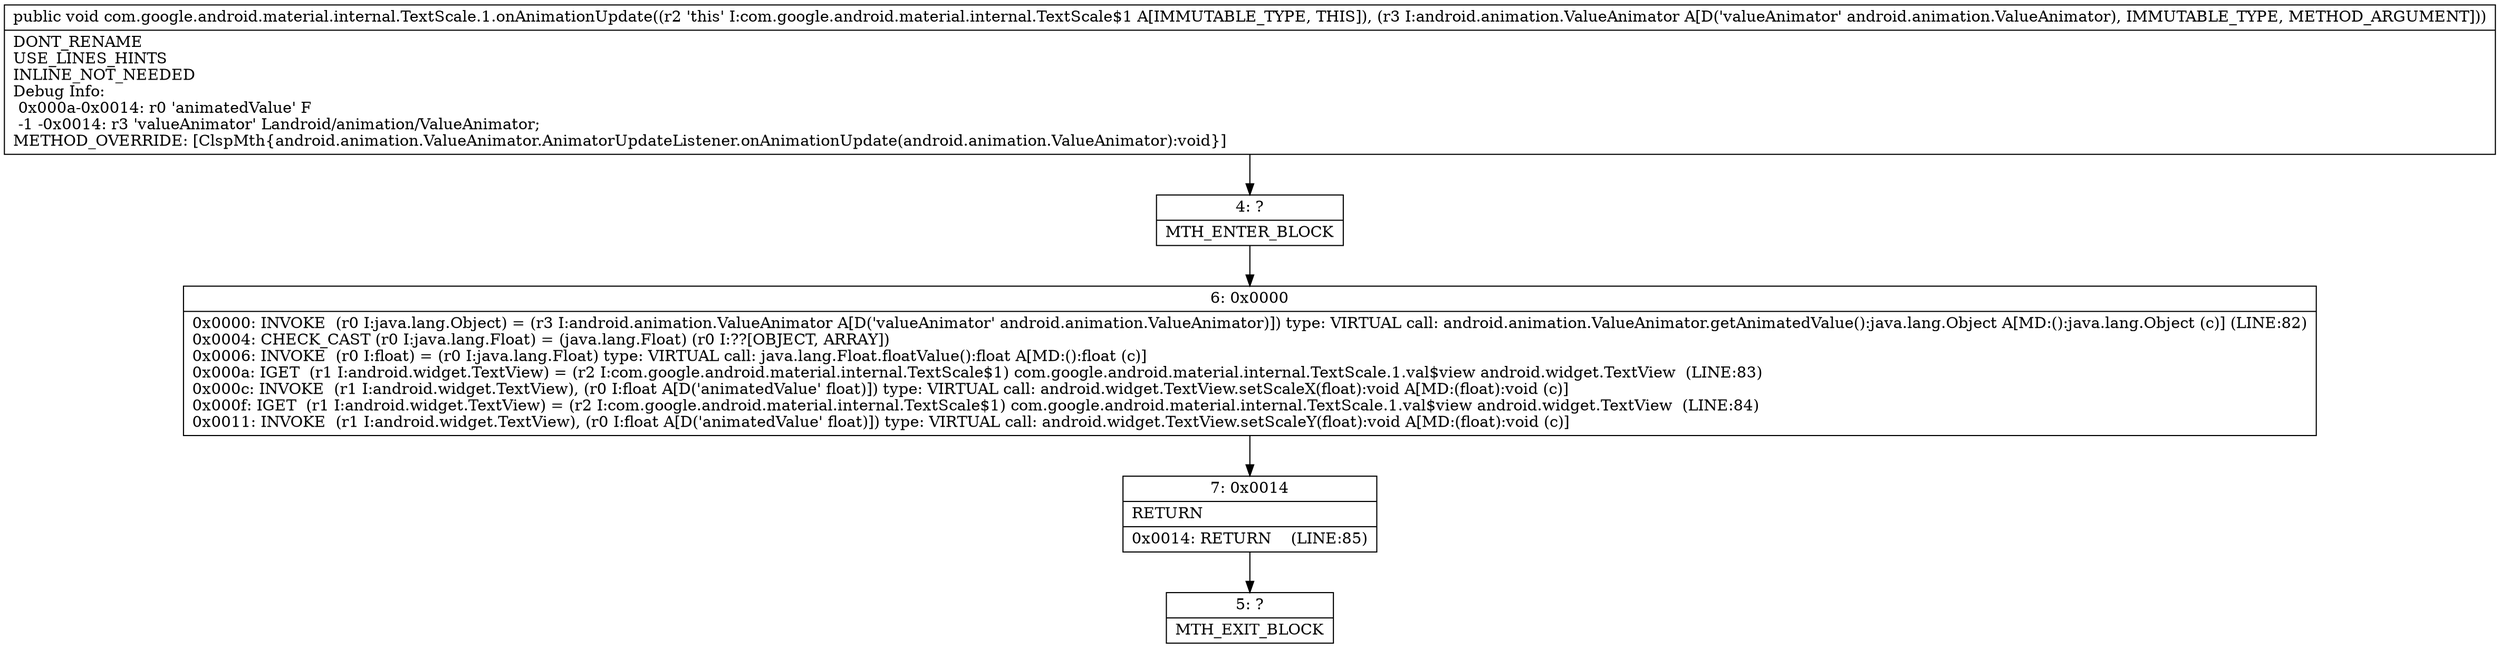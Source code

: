 digraph "CFG forcom.google.android.material.internal.TextScale.1.onAnimationUpdate(Landroid\/animation\/ValueAnimator;)V" {
Node_4 [shape=record,label="{4\:\ ?|MTH_ENTER_BLOCK\l}"];
Node_6 [shape=record,label="{6\:\ 0x0000|0x0000: INVOKE  (r0 I:java.lang.Object) = (r3 I:android.animation.ValueAnimator A[D('valueAnimator' android.animation.ValueAnimator)]) type: VIRTUAL call: android.animation.ValueAnimator.getAnimatedValue():java.lang.Object A[MD:():java.lang.Object (c)] (LINE:82)\l0x0004: CHECK_CAST (r0 I:java.lang.Float) = (java.lang.Float) (r0 I:??[OBJECT, ARRAY]) \l0x0006: INVOKE  (r0 I:float) = (r0 I:java.lang.Float) type: VIRTUAL call: java.lang.Float.floatValue():float A[MD:():float (c)]\l0x000a: IGET  (r1 I:android.widget.TextView) = (r2 I:com.google.android.material.internal.TextScale$1) com.google.android.material.internal.TextScale.1.val$view android.widget.TextView  (LINE:83)\l0x000c: INVOKE  (r1 I:android.widget.TextView), (r0 I:float A[D('animatedValue' float)]) type: VIRTUAL call: android.widget.TextView.setScaleX(float):void A[MD:(float):void (c)]\l0x000f: IGET  (r1 I:android.widget.TextView) = (r2 I:com.google.android.material.internal.TextScale$1) com.google.android.material.internal.TextScale.1.val$view android.widget.TextView  (LINE:84)\l0x0011: INVOKE  (r1 I:android.widget.TextView), (r0 I:float A[D('animatedValue' float)]) type: VIRTUAL call: android.widget.TextView.setScaleY(float):void A[MD:(float):void (c)]\l}"];
Node_7 [shape=record,label="{7\:\ 0x0014|RETURN\l|0x0014: RETURN    (LINE:85)\l}"];
Node_5 [shape=record,label="{5\:\ ?|MTH_EXIT_BLOCK\l}"];
MethodNode[shape=record,label="{public void com.google.android.material.internal.TextScale.1.onAnimationUpdate((r2 'this' I:com.google.android.material.internal.TextScale$1 A[IMMUTABLE_TYPE, THIS]), (r3 I:android.animation.ValueAnimator A[D('valueAnimator' android.animation.ValueAnimator), IMMUTABLE_TYPE, METHOD_ARGUMENT]))  | DONT_RENAME\lUSE_LINES_HINTS\lINLINE_NOT_NEEDED\lDebug Info:\l  0x000a\-0x0014: r0 'animatedValue' F\l  \-1 \-0x0014: r3 'valueAnimator' Landroid\/animation\/ValueAnimator;\lMETHOD_OVERRIDE: [ClspMth\{android.animation.ValueAnimator.AnimatorUpdateListener.onAnimationUpdate(android.animation.ValueAnimator):void\}]\l}"];
MethodNode -> Node_4;Node_4 -> Node_6;
Node_6 -> Node_7;
Node_7 -> Node_5;
}

